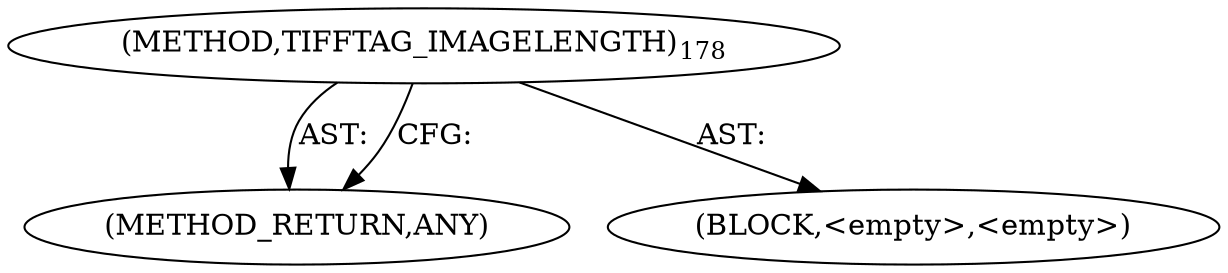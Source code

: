 digraph "TIFFTAG_IMAGELENGTH" {  
"100194" [label = <(METHOD,TIFFTAG_IMAGELENGTH)<SUB>178</SUB>> ]
"100195" [label = <(METHOD_RETURN,ANY)> ]
"100196" [label = <(BLOCK,&lt;empty&gt;,&lt;empty&gt;)> ]
  "100194" -> "100195"  [ label = "AST: "] 
  "100194" -> "100196"  [ label = "AST: "] 
  "100194" -> "100195"  [ label = "CFG: "] 
}
